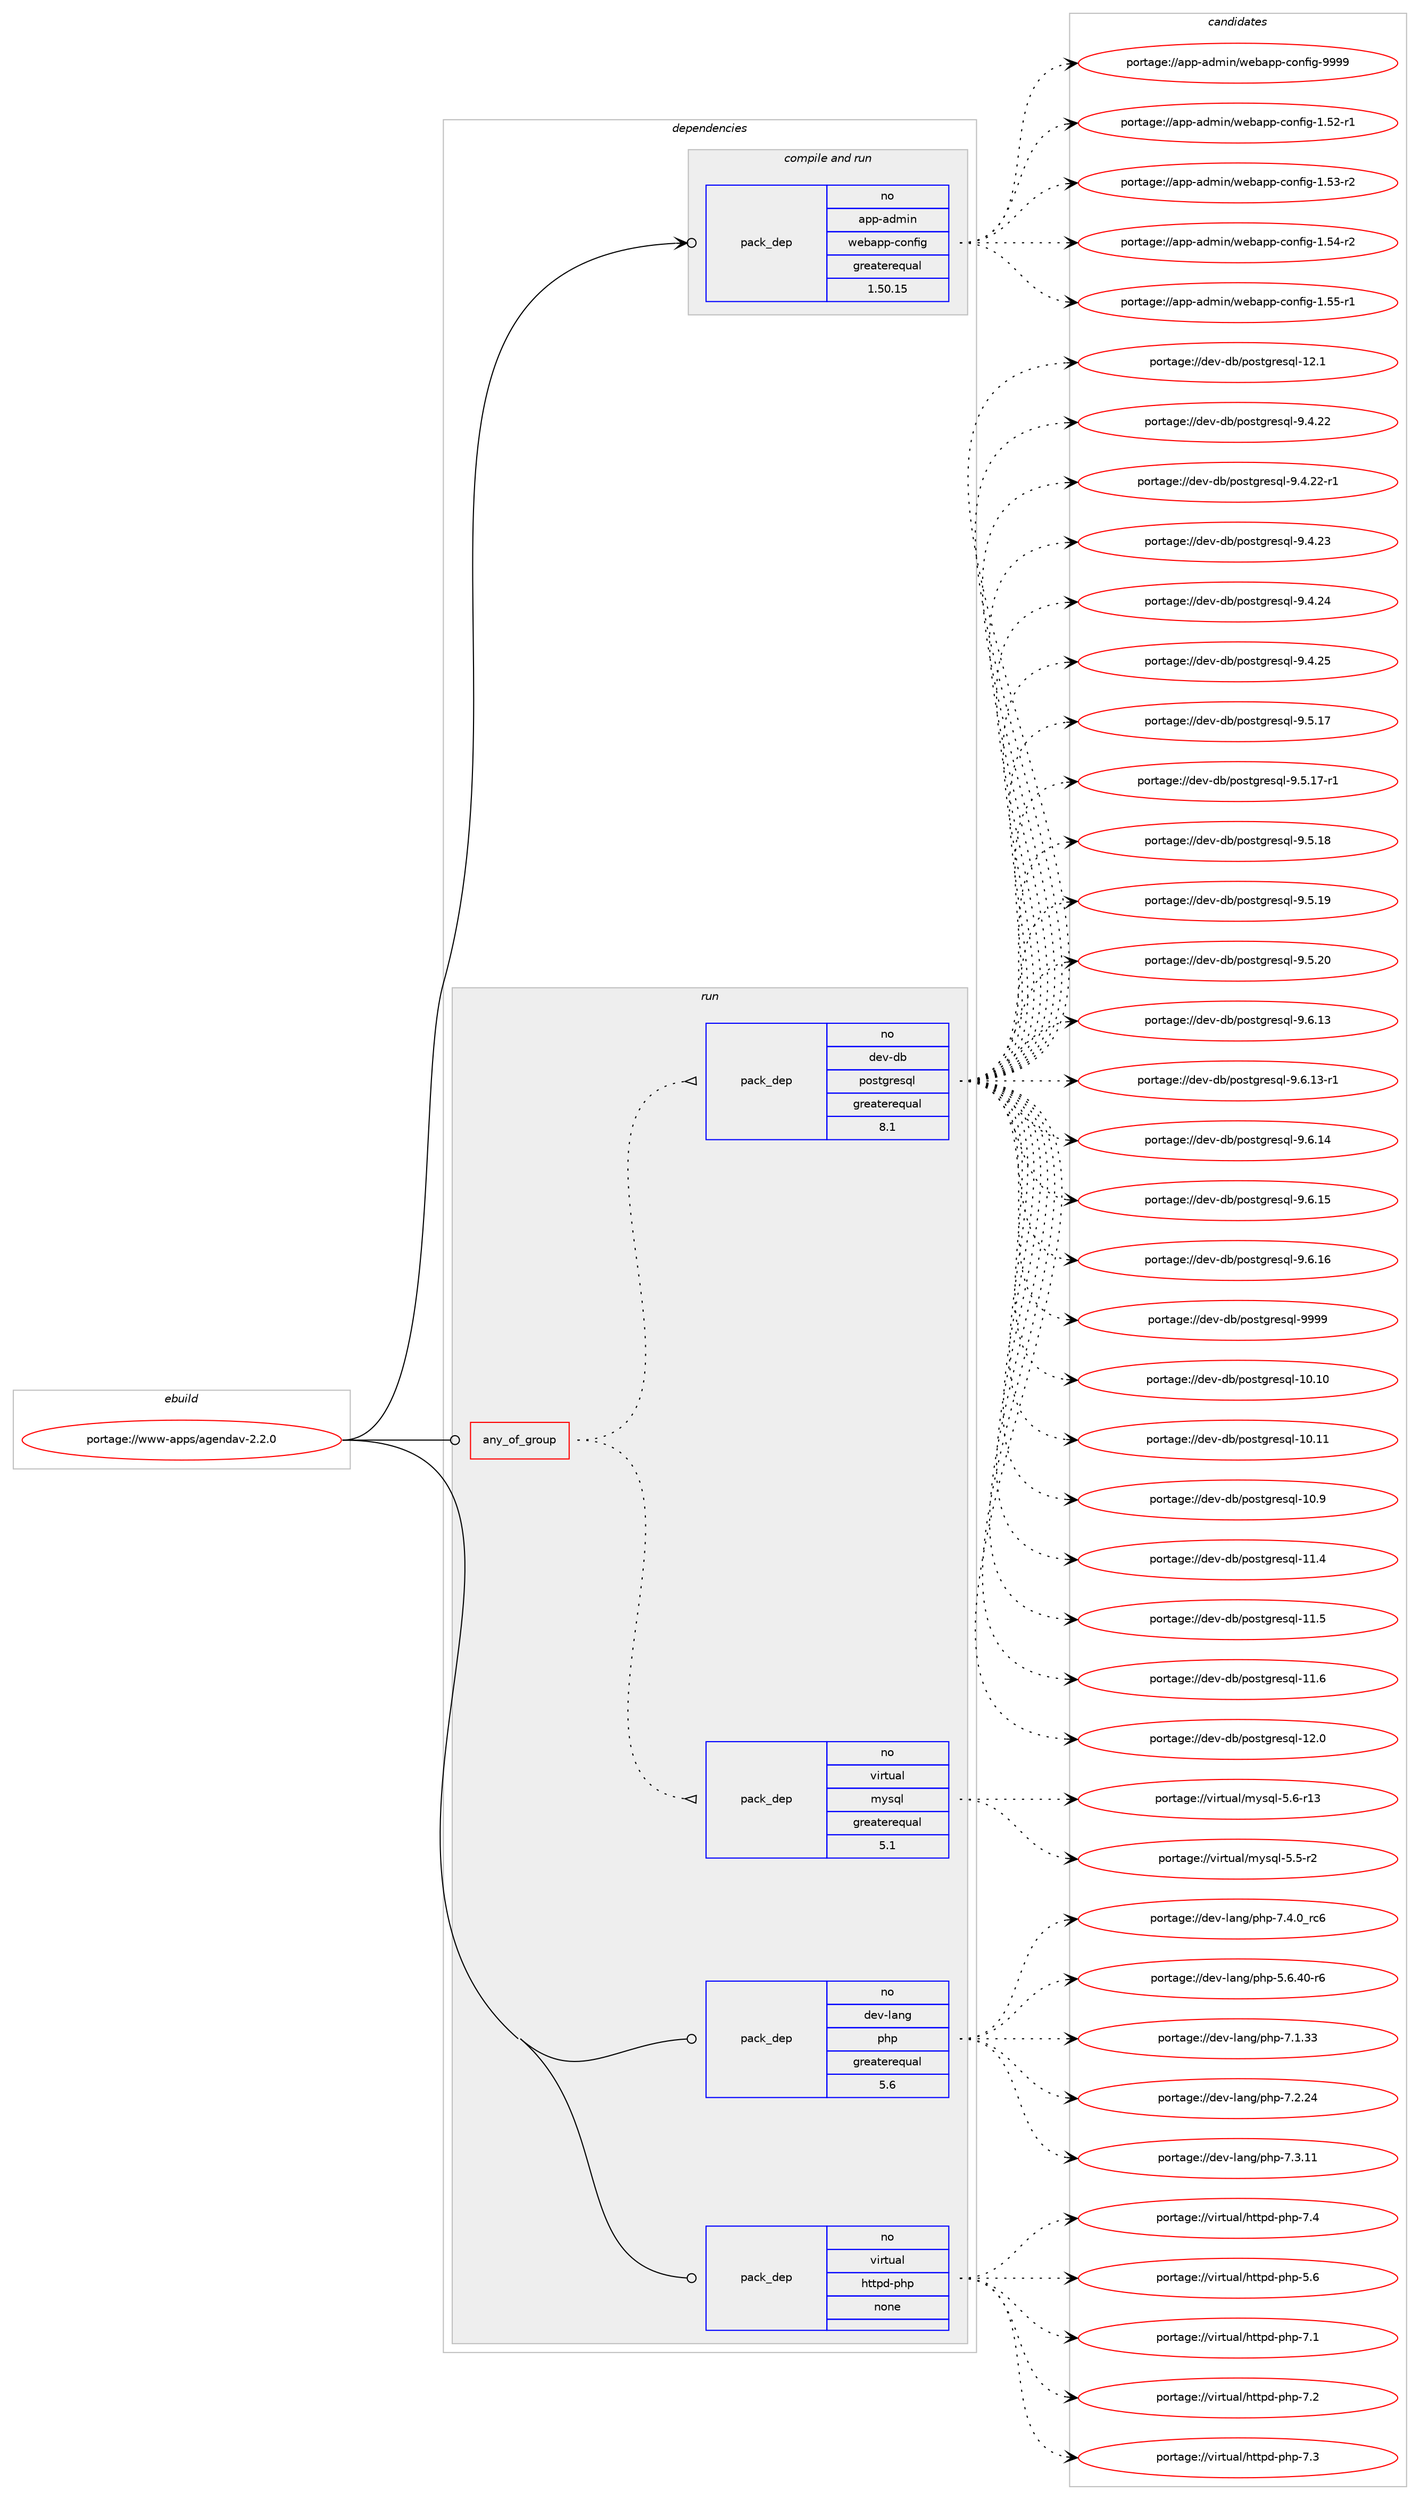 digraph prolog {

# *************
# Graph options
# *************

newrank=true;
concentrate=true;
compound=true;
graph [rankdir=LR,fontname=Helvetica,fontsize=10,ranksep=1.5];#, ranksep=2.5, nodesep=0.2];
edge  [arrowhead=vee];
node  [fontname=Helvetica,fontsize=10];

# **********
# The ebuild
# **********

subgraph cluster_leftcol {
color=gray;
rank=same;
label=<<i>ebuild</i>>;
id [label="portage://www-apps/agendav-2.2.0", color=red, width=4, href="../www-apps/agendav-2.2.0.svg"];
}

# ****************
# The dependencies
# ****************

subgraph cluster_midcol {
color=gray;
label=<<i>dependencies</i>>;
subgraph cluster_compile {
fillcolor="#eeeeee";
style=filled;
label=<<i>compile</i>>;
}
subgraph cluster_compileandrun {
fillcolor="#eeeeee";
style=filled;
label=<<i>compile and run</i>>;
subgraph pack323785 {
dependency436747 [label=<<TABLE BORDER="0" CELLBORDER="1" CELLSPACING="0" CELLPADDING="4" WIDTH="220"><TR><TD ROWSPAN="6" CELLPADDING="30">pack_dep</TD></TR><TR><TD WIDTH="110">no</TD></TR><TR><TD>app-admin</TD></TR><TR><TD>webapp-config</TD></TR><TR><TD>greaterequal</TD></TR><TR><TD>1.50.15</TD></TR></TABLE>>, shape=none, color=blue];
}
id:e -> dependency436747:w [weight=20,style="solid",arrowhead="odotvee"];
}
subgraph cluster_run {
fillcolor="#eeeeee";
style=filled;
label=<<i>run</i>>;
subgraph any7460 {
dependency436748 [label=<<TABLE BORDER="0" CELLBORDER="1" CELLSPACING="0" CELLPADDING="4"><TR><TD CELLPADDING="10">any_of_group</TD></TR></TABLE>>, shape=none, color=red];subgraph pack323786 {
dependency436749 [label=<<TABLE BORDER="0" CELLBORDER="1" CELLSPACING="0" CELLPADDING="4" WIDTH="220"><TR><TD ROWSPAN="6" CELLPADDING="30">pack_dep</TD></TR><TR><TD WIDTH="110">no</TD></TR><TR><TD>virtual</TD></TR><TR><TD>mysql</TD></TR><TR><TD>greaterequal</TD></TR><TR><TD>5.1</TD></TR></TABLE>>, shape=none, color=blue];
}
dependency436748:e -> dependency436749:w [weight=20,style="dotted",arrowhead="oinv"];
subgraph pack323787 {
dependency436750 [label=<<TABLE BORDER="0" CELLBORDER="1" CELLSPACING="0" CELLPADDING="4" WIDTH="220"><TR><TD ROWSPAN="6" CELLPADDING="30">pack_dep</TD></TR><TR><TD WIDTH="110">no</TD></TR><TR><TD>dev-db</TD></TR><TR><TD>postgresql</TD></TR><TR><TD>greaterequal</TD></TR><TR><TD>8.1</TD></TR></TABLE>>, shape=none, color=blue];
}
dependency436748:e -> dependency436750:w [weight=20,style="dotted",arrowhead="oinv"];
}
id:e -> dependency436748:w [weight=20,style="solid",arrowhead="odot"];
subgraph pack323788 {
dependency436751 [label=<<TABLE BORDER="0" CELLBORDER="1" CELLSPACING="0" CELLPADDING="4" WIDTH="220"><TR><TD ROWSPAN="6" CELLPADDING="30">pack_dep</TD></TR><TR><TD WIDTH="110">no</TD></TR><TR><TD>dev-lang</TD></TR><TR><TD>php</TD></TR><TR><TD>greaterequal</TD></TR><TR><TD>5.6</TD></TR></TABLE>>, shape=none, color=blue];
}
id:e -> dependency436751:w [weight=20,style="solid",arrowhead="odot"];
subgraph pack323789 {
dependency436752 [label=<<TABLE BORDER="0" CELLBORDER="1" CELLSPACING="0" CELLPADDING="4" WIDTH="220"><TR><TD ROWSPAN="6" CELLPADDING="30">pack_dep</TD></TR><TR><TD WIDTH="110">no</TD></TR><TR><TD>virtual</TD></TR><TR><TD>httpd-php</TD></TR><TR><TD>none</TD></TR><TR><TD></TD></TR></TABLE>>, shape=none, color=blue];
}
id:e -> dependency436752:w [weight=20,style="solid",arrowhead="odot"];
}
}

# **************
# The candidates
# **************

subgraph cluster_choices {
rank=same;
color=gray;
label=<<i>candidates</i>>;

subgraph choice323785 {
color=black;
nodesep=1;
choiceportage971121124597100109105110471191019897112112459911111010210510345494653504511449 [label="portage://app-admin/webapp-config-1.52-r1", color=red, width=4,href="../app-admin/webapp-config-1.52-r1.svg"];
choiceportage971121124597100109105110471191019897112112459911111010210510345494653514511450 [label="portage://app-admin/webapp-config-1.53-r2", color=red, width=4,href="../app-admin/webapp-config-1.53-r2.svg"];
choiceportage971121124597100109105110471191019897112112459911111010210510345494653524511450 [label="portage://app-admin/webapp-config-1.54-r2", color=red, width=4,href="../app-admin/webapp-config-1.54-r2.svg"];
choiceportage971121124597100109105110471191019897112112459911111010210510345494653534511449 [label="portage://app-admin/webapp-config-1.55-r1", color=red, width=4,href="../app-admin/webapp-config-1.55-r1.svg"];
choiceportage97112112459710010910511047119101989711211245991111101021051034557575757 [label="portage://app-admin/webapp-config-9999", color=red, width=4,href="../app-admin/webapp-config-9999.svg"];
dependency436747:e -> choiceportage971121124597100109105110471191019897112112459911111010210510345494653504511449:w [style=dotted,weight="100"];
dependency436747:e -> choiceportage971121124597100109105110471191019897112112459911111010210510345494653514511450:w [style=dotted,weight="100"];
dependency436747:e -> choiceportage971121124597100109105110471191019897112112459911111010210510345494653524511450:w [style=dotted,weight="100"];
dependency436747:e -> choiceportage971121124597100109105110471191019897112112459911111010210510345494653534511449:w [style=dotted,weight="100"];
dependency436747:e -> choiceportage97112112459710010910511047119101989711211245991111101021051034557575757:w [style=dotted,weight="100"];
}
subgraph choice323786 {
color=black;
nodesep=1;
choiceportage1181051141161179710847109121115113108455346534511450 [label="portage://virtual/mysql-5.5-r2", color=red, width=4,href="../virtual/mysql-5.5-r2.svg"];
choiceportage118105114116117971084710912111511310845534654451144951 [label="portage://virtual/mysql-5.6-r13", color=red, width=4,href="../virtual/mysql-5.6-r13.svg"];
dependency436749:e -> choiceportage1181051141161179710847109121115113108455346534511450:w [style=dotted,weight="100"];
dependency436749:e -> choiceportage118105114116117971084710912111511310845534654451144951:w [style=dotted,weight="100"];
}
subgraph choice323787 {
color=black;
nodesep=1;
choiceportage100101118451009847112111115116103114101115113108454948464948 [label="portage://dev-db/postgresql-10.10", color=red, width=4,href="../dev-db/postgresql-10.10.svg"];
choiceportage100101118451009847112111115116103114101115113108454948464949 [label="portage://dev-db/postgresql-10.11", color=red, width=4,href="../dev-db/postgresql-10.11.svg"];
choiceportage1001011184510098471121111151161031141011151131084549484657 [label="portage://dev-db/postgresql-10.9", color=red, width=4,href="../dev-db/postgresql-10.9.svg"];
choiceportage1001011184510098471121111151161031141011151131084549494652 [label="portage://dev-db/postgresql-11.4", color=red, width=4,href="../dev-db/postgresql-11.4.svg"];
choiceportage1001011184510098471121111151161031141011151131084549494653 [label="portage://dev-db/postgresql-11.5", color=red, width=4,href="../dev-db/postgresql-11.5.svg"];
choiceportage1001011184510098471121111151161031141011151131084549494654 [label="portage://dev-db/postgresql-11.6", color=red, width=4,href="../dev-db/postgresql-11.6.svg"];
choiceportage1001011184510098471121111151161031141011151131084549504648 [label="portage://dev-db/postgresql-12.0", color=red, width=4,href="../dev-db/postgresql-12.0.svg"];
choiceportage1001011184510098471121111151161031141011151131084549504649 [label="portage://dev-db/postgresql-12.1", color=red, width=4,href="../dev-db/postgresql-12.1.svg"];
choiceportage10010111845100984711211111511610311410111511310845574652465050 [label="portage://dev-db/postgresql-9.4.22", color=red, width=4,href="../dev-db/postgresql-9.4.22.svg"];
choiceportage100101118451009847112111115116103114101115113108455746524650504511449 [label="portage://dev-db/postgresql-9.4.22-r1", color=red, width=4,href="../dev-db/postgresql-9.4.22-r1.svg"];
choiceportage10010111845100984711211111511610311410111511310845574652465051 [label="portage://dev-db/postgresql-9.4.23", color=red, width=4,href="../dev-db/postgresql-9.4.23.svg"];
choiceportage10010111845100984711211111511610311410111511310845574652465052 [label="portage://dev-db/postgresql-9.4.24", color=red, width=4,href="../dev-db/postgresql-9.4.24.svg"];
choiceportage10010111845100984711211111511610311410111511310845574652465053 [label="portage://dev-db/postgresql-9.4.25", color=red, width=4,href="../dev-db/postgresql-9.4.25.svg"];
choiceportage10010111845100984711211111511610311410111511310845574653464955 [label="portage://dev-db/postgresql-9.5.17", color=red, width=4,href="../dev-db/postgresql-9.5.17.svg"];
choiceportage100101118451009847112111115116103114101115113108455746534649554511449 [label="portage://dev-db/postgresql-9.5.17-r1", color=red, width=4,href="../dev-db/postgresql-9.5.17-r1.svg"];
choiceportage10010111845100984711211111511610311410111511310845574653464956 [label="portage://dev-db/postgresql-9.5.18", color=red, width=4,href="../dev-db/postgresql-9.5.18.svg"];
choiceportage10010111845100984711211111511610311410111511310845574653464957 [label="portage://dev-db/postgresql-9.5.19", color=red, width=4,href="../dev-db/postgresql-9.5.19.svg"];
choiceportage10010111845100984711211111511610311410111511310845574653465048 [label="portage://dev-db/postgresql-9.5.20", color=red, width=4,href="../dev-db/postgresql-9.5.20.svg"];
choiceportage10010111845100984711211111511610311410111511310845574654464951 [label="portage://dev-db/postgresql-9.6.13", color=red, width=4,href="../dev-db/postgresql-9.6.13.svg"];
choiceportage100101118451009847112111115116103114101115113108455746544649514511449 [label="portage://dev-db/postgresql-9.6.13-r1", color=red, width=4,href="../dev-db/postgresql-9.6.13-r1.svg"];
choiceportage10010111845100984711211111511610311410111511310845574654464952 [label="portage://dev-db/postgresql-9.6.14", color=red, width=4,href="../dev-db/postgresql-9.6.14.svg"];
choiceportage10010111845100984711211111511610311410111511310845574654464953 [label="portage://dev-db/postgresql-9.6.15", color=red, width=4,href="../dev-db/postgresql-9.6.15.svg"];
choiceportage10010111845100984711211111511610311410111511310845574654464954 [label="portage://dev-db/postgresql-9.6.16", color=red, width=4,href="../dev-db/postgresql-9.6.16.svg"];
choiceportage1001011184510098471121111151161031141011151131084557575757 [label="portage://dev-db/postgresql-9999", color=red, width=4,href="../dev-db/postgresql-9999.svg"];
dependency436750:e -> choiceportage100101118451009847112111115116103114101115113108454948464948:w [style=dotted,weight="100"];
dependency436750:e -> choiceportage100101118451009847112111115116103114101115113108454948464949:w [style=dotted,weight="100"];
dependency436750:e -> choiceportage1001011184510098471121111151161031141011151131084549484657:w [style=dotted,weight="100"];
dependency436750:e -> choiceportage1001011184510098471121111151161031141011151131084549494652:w [style=dotted,weight="100"];
dependency436750:e -> choiceportage1001011184510098471121111151161031141011151131084549494653:w [style=dotted,weight="100"];
dependency436750:e -> choiceportage1001011184510098471121111151161031141011151131084549494654:w [style=dotted,weight="100"];
dependency436750:e -> choiceportage1001011184510098471121111151161031141011151131084549504648:w [style=dotted,weight="100"];
dependency436750:e -> choiceportage1001011184510098471121111151161031141011151131084549504649:w [style=dotted,weight="100"];
dependency436750:e -> choiceportage10010111845100984711211111511610311410111511310845574652465050:w [style=dotted,weight="100"];
dependency436750:e -> choiceportage100101118451009847112111115116103114101115113108455746524650504511449:w [style=dotted,weight="100"];
dependency436750:e -> choiceportage10010111845100984711211111511610311410111511310845574652465051:w [style=dotted,weight="100"];
dependency436750:e -> choiceportage10010111845100984711211111511610311410111511310845574652465052:w [style=dotted,weight="100"];
dependency436750:e -> choiceportage10010111845100984711211111511610311410111511310845574652465053:w [style=dotted,weight="100"];
dependency436750:e -> choiceportage10010111845100984711211111511610311410111511310845574653464955:w [style=dotted,weight="100"];
dependency436750:e -> choiceportage100101118451009847112111115116103114101115113108455746534649554511449:w [style=dotted,weight="100"];
dependency436750:e -> choiceportage10010111845100984711211111511610311410111511310845574653464956:w [style=dotted,weight="100"];
dependency436750:e -> choiceportage10010111845100984711211111511610311410111511310845574653464957:w [style=dotted,weight="100"];
dependency436750:e -> choiceportage10010111845100984711211111511610311410111511310845574653465048:w [style=dotted,weight="100"];
dependency436750:e -> choiceportage10010111845100984711211111511610311410111511310845574654464951:w [style=dotted,weight="100"];
dependency436750:e -> choiceportage100101118451009847112111115116103114101115113108455746544649514511449:w [style=dotted,weight="100"];
dependency436750:e -> choiceportage10010111845100984711211111511610311410111511310845574654464952:w [style=dotted,weight="100"];
dependency436750:e -> choiceportage10010111845100984711211111511610311410111511310845574654464953:w [style=dotted,weight="100"];
dependency436750:e -> choiceportage10010111845100984711211111511610311410111511310845574654464954:w [style=dotted,weight="100"];
dependency436750:e -> choiceportage1001011184510098471121111151161031141011151131084557575757:w [style=dotted,weight="100"];
}
subgraph choice323788 {
color=black;
nodesep=1;
choiceportage100101118451089711010347112104112455346544652484511454 [label="portage://dev-lang/php-5.6.40-r6", color=red, width=4,href="../dev-lang/php-5.6.40-r6.svg"];
choiceportage10010111845108971101034711210411245554649465151 [label="portage://dev-lang/php-7.1.33", color=red, width=4,href="../dev-lang/php-7.1.33.svg"];
choiceportage10010111845108971101034711210411245554650465052 [label="portage://dev-lang/php-7.2.24", color=red, width=4,href="../dev-lang/php-7.2.24.svg"];
choiceportage10010111845108971101034711210411245554651464949 [label="portage://dev-lang/php-7.3.11", color=red, width=4,href="../dev-lang/php-7.3.11.svg"];
choiceportage100101118451089711010347112104112455546524648951149954 [label="portage://dev-lang/php-7.4.0_rc6", color=red, width=4,href="../dev-lang/php-7.4.0_rc6.svg"];
dependency436751:e -> choiceportage100101118451089711010347112104112455346544652484511454:w [style=dotted,weight="100"];
dependency436751:e -> choiceportage10010111845108971101034711210411245554649465151:w [style=dotted,weight="100"];
dependency436751:e -> choiceportage10010111845108971101034711210411245554650465052:w [style=dotted,weight="100"];
dependency436751:e -> choiceportage10010111845108971101034711210411245554651464949:w [style=dotted,weight="100"];
dependency436751:e -> choiceportage100101118451089711010347112104112455546524648951149954:w [style=dotted,weight="100"];
}
subgraph choice323789 {
color=black;
nodesep=1;
choiceportage11810511411611797108471041161161121004511210411245534654 [label="portage://virtual/httpd-php-5.6", color=red, width=4,href="../virtual/httpd-php-5.6.svg"];
choiceportage11810511411611797108471041161161121004511210411245554649 [label="portage://virtual/httpd-php-7.1", color=red, width=4,href="../virtual/httpd-php-7.1.svg"];
choiceportage11810511411611797108471041161161121004511210411245554650 [label="portage://virtual/httpd-php-7.2", color=red, width=4,href="../virtual/httpd-php-7.2.svg"];
choiceportage11810511411611797108471041161161121004511210411245554651 [label="portage://virtual/httpd-php-7.3", color=red, width=4,href="../virtual/httpd-php-7.3.svg"];
choiceportage11810511411611797108471041161161121004511210411245554652 [label="portage://virtual/httpd-php-7.4", color=red, width=4,href="../virtual/httpd-php-7.4.svg"];
dependency436752:e -> choiceportage11810511411611797108471041161161121004511210411245534654:w [style=dotted,weight="100"];
dependency436752:e -> choiceportage11810511411611797108471041161161121004511210411245554649:w [style=dotted,weight="100"];
dependency436752:e -> choiceportage11810511411611797108471041161161121004511210411245554650:w [style=dotted,weight="100"];
dependency436752:e -> choiceportage11810511411611797108471041161161121004511210411245554651:w [style=dotted,weight="100"];
dependency436752:e -> choiceportage11810511411611797108471041161161121004511210411245554652:w [style=dotted,weight="100"];
}
}

}
